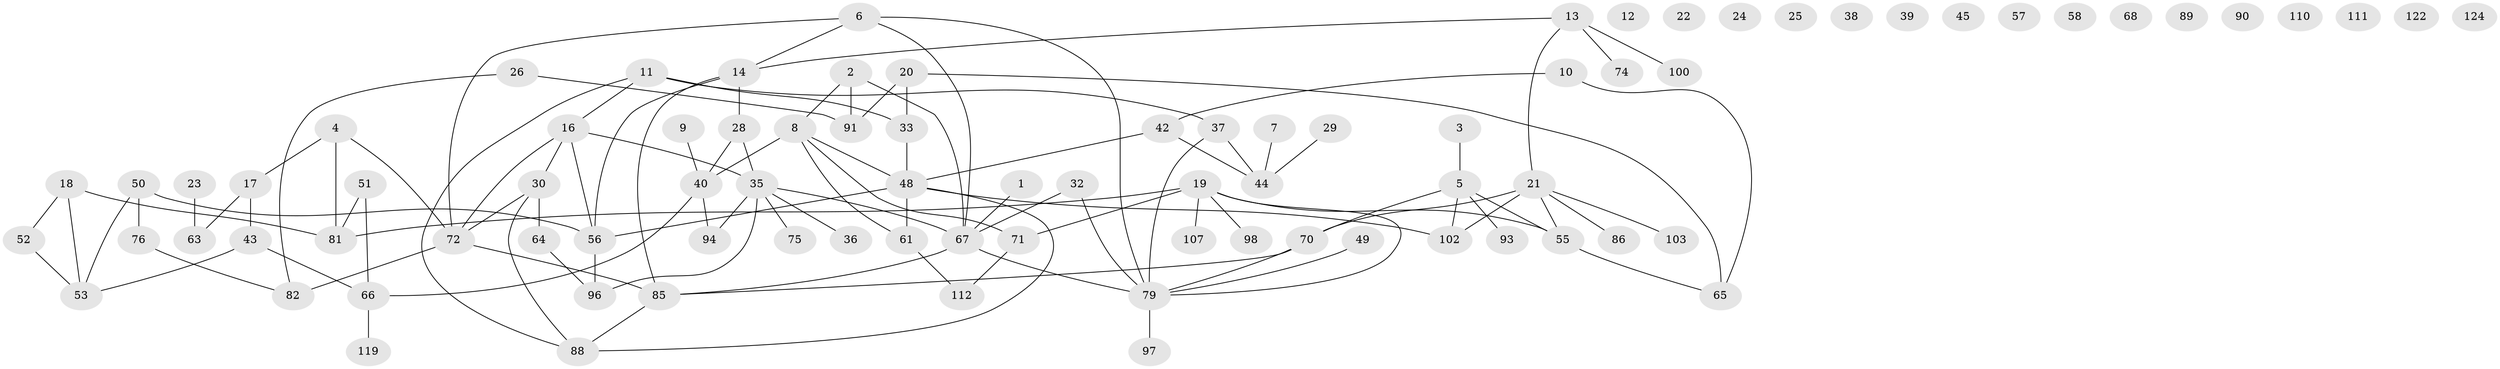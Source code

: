 // original degree distribution, {1: 0.216, 2: 0.208, 3: 0.216, 5: 0.08, 0: 0.12, 4: 0.136, 6: 0.016, 8: 0.008}
// Generated by graph-tools (version 1.1) at 2025/41/03/06/25 10:41:24]
// undirected, 87 vertices, 109 edges
graph export_dot {
graph [start="1"]
  node [color=gray90,style=filled];
  1 [super="+31"];
  2 [super="+92"];
  3;
  4 [super="+77"];
  5 [super="+60"];
  6 [super="+84"];
  7;
  8 [super="+27"];
  9;
  10 [super="+125"];
  11 [super="+115"];
  12;
  13 [super="+15"];
  14 [super="+80"];
  16;
  17 [super="+116"];
  18 [super="+46"];
  19 [super="+47"];
  20 [super="+62"];
  21 [super="+34"];
  22;
  23;
  24;
  25;
  26;
  28 [super="+54"];
  29;
  30 [super="+41"];
  32;
  33 [super="+106"];
  35 [super="+99"];
  36;
  37;
  38 [super="+104"];
  39;
  40 [super="+118"];
  42 [super="+78"];
  43;
  44 [super="+120"];
  45;
  48 [super="+83"];
  49;
  50 [super="+109"];
  51;
  52 [super="+59"];
  53;
  55;
  56 [super="+73"];
  57;
  58;
  61 [super="+69"];
  63 [super="+123"];
  64 [super="+114"];
  65 [super="+87"];
  66 [super="+121"];
  67 [super="+95"];
  68;
  70 [super="+108"];
  71;
  72 [super="+101"];
  74;
  75;
  76;
  79 [super="+105"];
  81;
  82 [super="+117"];
  85 [super="+113"];
  86;
  88;
  89;
  90;
  91;
  93;
  94;
  96;
  97;
  98;
  100;
  102;
  103;
  107;
  110;
  111;
  112;
  119;
  122;
  124;
  1 -- 67;
  2 -- 8;
  2 -- 67;
  2 -- 91;
  3 -- 5;
  4 -- 17;
  4 -- 72;
  4 -- 81;
  5 -- 55;
  5 -- 102;
  5 -- 93;
  5 -- 70;
  6 -- 14;
  6 -- 67;
  6 -- 72;
  6 -- 79;
  7 -- 44;
  8 -- 71;
  8 -- 48;
  8 -- 40;
  8 -- 61;
  9 -- 40;
  10 -- 65;
  10 -- 42;
  11 -- 16;
  11 -- 88;
  11 -- 37;
  11 -- 33;
  13 -- 21;
  13 -- 74;
  13 -- 100;
  13 -- 14;
  14 -- 85;
  14 -- 56;
  14 -- 28;
  16 -- 35;
  16 -- 56;
  16 -- 72;
  16 -- 30;
  17 -- 43;
  17 -- 63;
  18 -- 52;
  18 -- 53;
  18 -- 81;
  19 -- 55;
  19 -- 71;
  19 -- 98;
  19 -- 107;
  19 -- 81;
  19 -- 79;
  20 -- 65;
  20 -- 33;
  20 -- 91;
  21 -- 102;
  21 -- 103;
  21 -- 86;
  21 -- 70;
  21 -- 55;
  23 -- 63;
  26 -- 91;
  26 -- 82;
  28 -- 40;
  28 -- 35;
  29 -- 44;
  30 -- 64;
  30 -- 88;
  30 -- 72;
  32 -- 67;
  32 -- 79;
  33 -- 48 [weight=2];
  35 -- 94;
  35 -- 96;
  35 -- 67;
  35 -- 36;
  35 -- 75;
  37 -- 79;
  37 -- 44;
  40 -- 94;
  40 -- 66;
  42 -- 48;
  42 -- 44;
  43 -- 53;
  43 -- 66;
  48 -- 102;
  48 -- 56;
  48 -- 88;
  48 -- 61;
  49 -- 79;
  50 -- 53;
  50 -- 56;
  50 -- 76;
  51 -- 66;
  51 -- 81;
  52 -- 53;
  55 -- 65;
  56 -- 96;
  61 -- 112;
  64 -- 96;
  66 -- 119;
  67 -- 79;
  67 -- 85;
  70 -- 79;
  70 -- 85;
  71 -- 112;
  72 -- 85 [weight=2];
  72 -- 82;
  76 -- 82;
  79 -- 97;
  85 -- 88;
}

